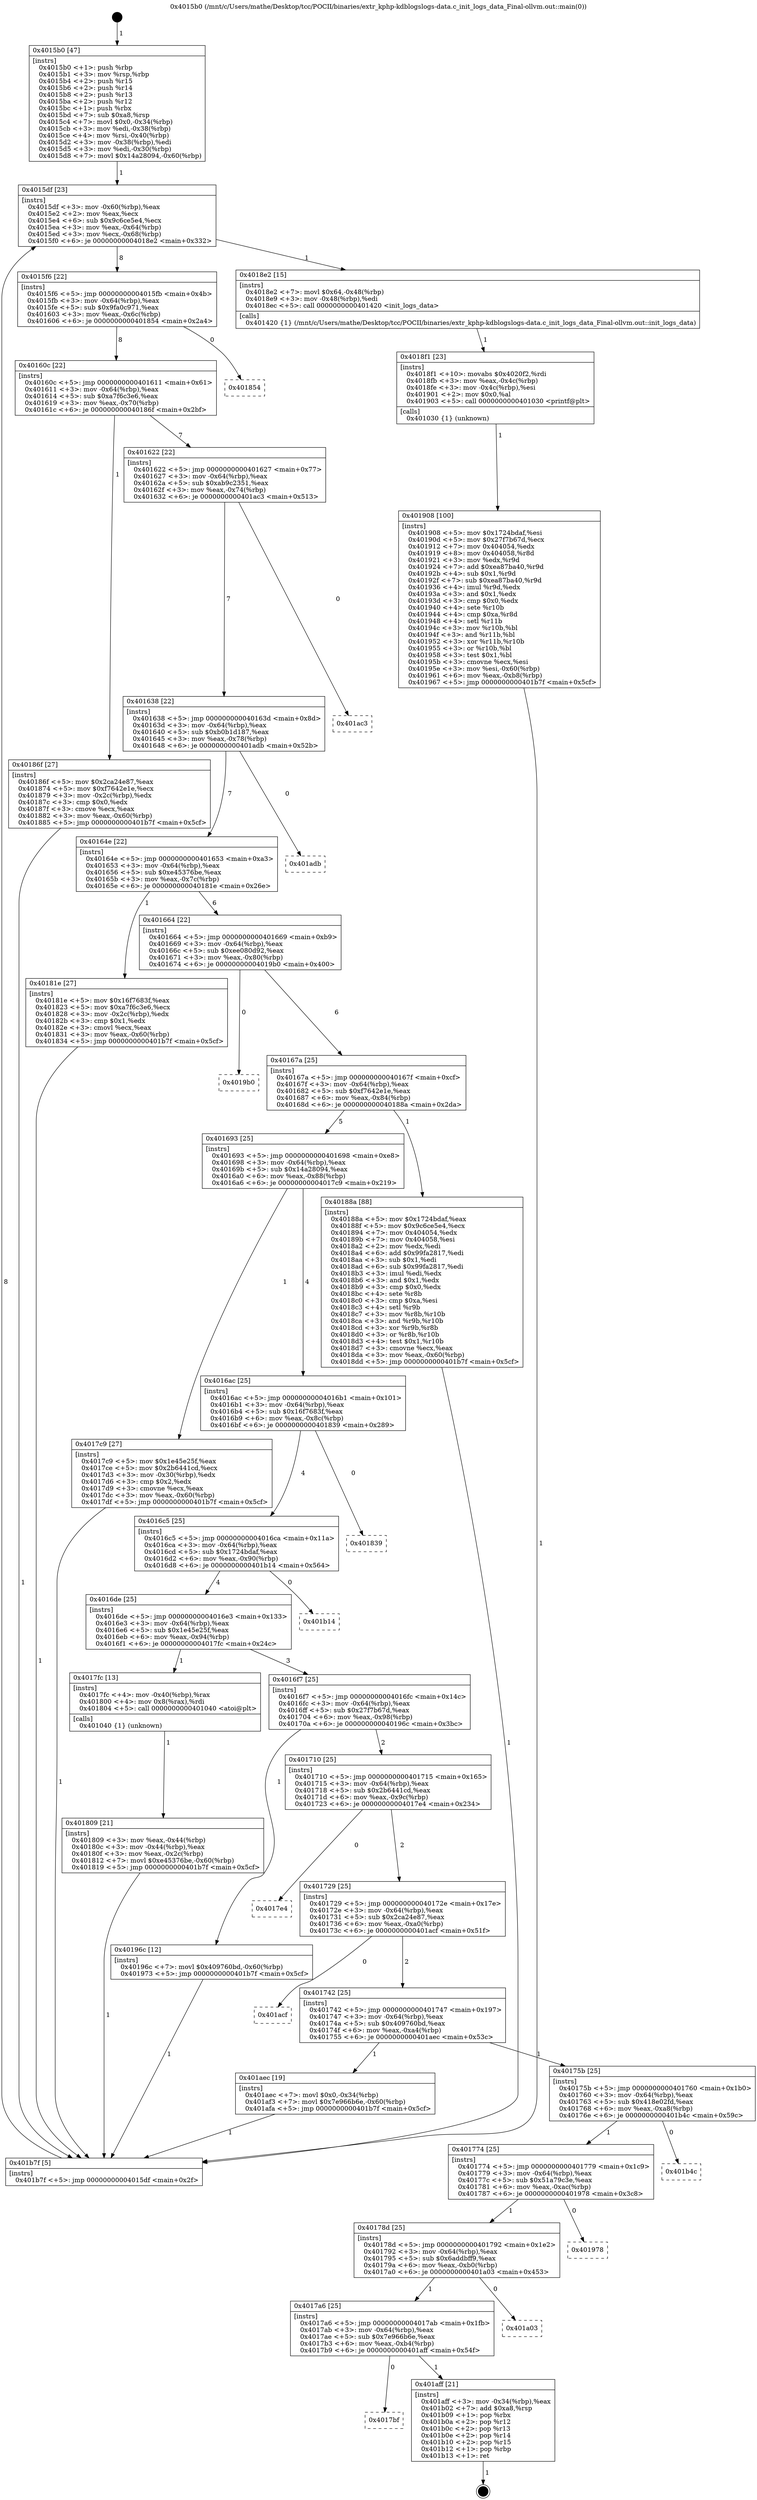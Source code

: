digraph "0x4015b0" {
  label = "0x4015b0 (/mnt/c/Users/mathe/Desktop/tcc/POCII/binaries/extr_kphp-kdblogslogs-data.c_init_logs_data_Final-ollvm.out::main(0))"
  labelloc = "t"
  node[shape=record]

  Entry [label="",width=0.3,height=0.3,shape=circle,fillcolor=black,style=filled]
  "0x4015df" [label="{
     0x4015df [23]\l
     | [instrs]\l
     &nbsp;&nbsp;0x4015df \<+3\>: mov -0x60(%rbp),%eax\l
     &nbsp;&nbsp;0x4015e2 \<+2\>: mov %eax,%ecx\l
     &nbsp;&nbsp;0x4015e4 \<+6\>: sub $0x9c6ce5e4,%ecx\l
     &nbsp;&nbsp;0x4015ea \<+3\>: mov %eax,-0x64(%rbp)\l
     &nbsp;&nbsp;0x4015ed \<+3\>: mov %ecx,-0x68(%rbp)\l
     &nbsp;&nbsp;0x4015f0 \<+6\>: je 00000000004018e2 \<main+0x332\>\l
  }"]
  "0x4018e2" [label="{
     0x4018e2 [15]\l
     | [instrs]\l
     &nbsp;&nbsp;0x4018e2 \<+7\>: movl $0x64,-0x48(%rbp)\l
     &nbsp;&nbsp;0x4018e9 \<+3\>: mov -0x48(%rbp),%edi\l
     &nbsp;&nbsp;0x4018ec \<+5\>: call 0000000000401420 \<init_logs_data\>\l
     | [calls]\l
     &nbsp;&nbsp;0x401420 \{1\} (/mnt/c/Users/mathe/Desktop/tcc/POCII/binaries/extr_kphp-kdblogslogs-data.c_init_logs_data_Final-ollvm.out::init_logs_data)\l
  }"]
  "0x4015f6" [label="{
     0x4015f6 [22]\l
     | [instrs]\l
     &nbsp;&nbsp;0x4015f6 \<+5\>: jmp 00000000004015fb \<main+0x4b\>\l
     &nbsp;&nbsp;0x4015fb \<+3\>: mov -0x64(%rbp),%eax\l
     &nbsp;&nbsp;0x4015fe \<+5\>: sub $0x9fa0c971,%eax\l
     &nbsp;&nbsp;0x401603 \<+3\>: mov %eax,-0x6c(%rbp)\l
     &nbsp;&nbsp;0x401606 \<+6\>: je 0000000000401854 \<main+0x2a4\>\l
  }"]
  Exit [label="",width=0.3,height=0.3,shape=circle,fillcolor=black,style=filled,peripheries=2]
  "0x401854" [label="{
     0x401854\l
  }", style=dashed]
  "0x40160c" [label="{
     0x40160c [22]\l
     | [instrs]\l
     &nbsp;&nbsp;0x40160c \<+5\>: jmp 0000000000401611 \<main+0x61\>\l
     &nbsp;&nbsp;0x401611 \<+3\>: mov -0x64(%rbp),%eax\l
     &nbsp;&nbsp;0x401614 \<+5\>: sub $0xa7f6c3e6,%eax\l
     &nbsp;&nbsp;0x401619 \<+3\>: mov %eax,-0x70(%rbp)\l
     &nbsp;&nbsp;0x40161c \<+6\>: je 000000000040186f \<main+0x2bf\>\l
  }"]
  "0x4017bf" [label="{
     0x4017bf\l
  }", style=dashed]
  "0x40186f" [label="{
     0x40186f [27]\l
     | [instrs]\l
     &nbsp;&nbsp;0x40186f \<+5\>: mov $0x2ca24e87,%eax\l
     &nbsp;&nbsp;0x401874 \<+5\>: mov $0xf7642e1e,%ecx\l
     &nbsp;&nbsp;0x401879 \<+3\>: mov -0x2c(%rbp),%edx\l
     &nbsp;&nbsp;0x40187c \<+3\>: cmp $0x0,%edx\l
     &nbsp;&nbsp;0x40187f \<+3\>: cmove %ecx,%eax\l
     &nbsp;&nbsp;0x401882 \<+3\>: mov %eax,-0x60(%rbp)\l
     &nbsp;&nbsp;0x401885 \<+5\>: jmp 0000000000401b7f \<main+0x5cf\>\l
  }"]
  "0x401622" [label="{
     0x401622 [22]\l
     | [instrs]\l
     &nbsp;&nbsp;0x401622 \<+5\>: jmp 0000000000401627 \<main+0x77\>\l
     &nbsp;&nbsp;0x401627 \<+3\>: mov -0x64(%rbp),%eax\l
     &nbsp;&nbsp;0x40162a \<+5\>: sub $0xab9c2351,%eax\l
     &nbsp;&nbsp;0x40162f \<+3\>: mov %eax,-0x74(%rbp)\l
     &nbsp;&nbsp;0x401632 \<+6\>: je 0000000000401ac3 \<main+0x513\>\l
  }"]
  "0x401aff" [label="{
     0x401aff [21]\l
     | [instrs]\l
     &nbsp;&nbsp;0x401aff \<+3\>: mov -0x34(%rbp),%eax\l
     &nbsp;&nbsp;0x401b02 \<+7\>: add $0xa8,%rsp\l
     &nbsp;&nbsp;0x401b09 \<+1\>: pop %rbx\l
     &nbsp;&nbsp;0x401b0a \<+2\>: pop %r12\l
     &nbsp;&nbsp;0x401b0c \<+2\>: pop %r13\l
     &nbsp;&nbsp;0x401b0e \<+2\>: pop %r14\l
     &nbsp;&nbsp;0x401b10 \<+2\>: pop %r15\l
     &nbsp;&nbsp;0x401b12 \<+1\>: pop %rbp\l
     &nbsp;&nbsp;0x401b13 \<+1\>: ret\l
  }"]
  "0x401ac3" [label="{
     0x401ac3\l
  }", style=dashed]
  "0x401638" [label="{
     0x401638 [22]\l
     | [instrs]\l
     &nbsp;&nbsp;0x401638 \<+5\>: jmp 000000000040163d \<main+0x8d\>\l
     &nbsp;&nbsp;0x40163d \<+3\>: mov -0x64(%rbp),%eax\l
     &nbsp;&nbsp;0x401640 \<+5\>: sub $0xb0b1d187,%eax\l
     &nbsp;&nbsp;0x401645 \<+3\>: mov %eax,-0x78(%rbp)\l
     &nbsp;&nbsp;0x401648 \<+6\>: je 0000000000401adb \<main+0x52b\>\l
  }"]
  "0x4017a6" [label="{
     0x4017a6 [25]\l
     | [instrs]\l
     &nbsp;&nbsp;0x4017a6 \<+5\>: jmp 00000000004017ab \<main+0x1fb\>\l
     &nbsp;&nbsp;0x4017ab \<+3\>: mov -0x64(%rbp),%eax\l
     &nbsp;&nbsp;0x4017ae \<+5\>: sub $0x7e966b6e,%eax\l
     &nbsp;&nbsp;0x4017b3 \<+6\>: mov %eax,-0xb4(%rbp)\l
     &nbsp;&nbsp;0x4017b9 \<+6\>: je 0000000000401aff \<main+0x54f\>\l
  }"]
  "0x401adb" [label="{
     0x401adb\l
  }", style=dashed]
  "0x40164e" [label="{
     0x40164e [22]\l
     | [instrs]\l
     &nbsp;&nbsp;0x40164e \<+5\>: jmp 0000000000401653 \<main+0xa3\>\l
     &nbsp;&nbsp;0x401653 \<+3\>: mov -0x64(%rbp),%eax\l
     &nbsp;&nbsp;0x401656 \<+5\>: sub $0xe45376be,%eax\l
     &nbsp;&nbsp;0x40165b \<+3\>: mov %eax,-0x7c(%rbp)\l
     &nbsp;&nbsp;0x40165e \<+6\>: je 000000000040181e \<main+0x26e\>\l
  }"]
  "0x401a03" [label="{
     0x401a03\l
  }", style=dashed]
  "0x40181e" [label="{
     0x40181e [27]\l
     | [instrs]\l
     &nbsp;&nbsp;0x40181e \<+5\>: mov $0x16f7683f,%eax\l
     &nbsp;&nbsp;0x401823 \<+5\>: mov $0xa7f6c3e6,%ecx\l
     &nbsp;&nbsp;0x401828 \<+3\>: mov -0x2c(%rbp),%edx\l
     &nbsp;&nbsp;0x40182b \<+3\>: cmp $0x1,%edx\l
     &nbsp;&nbsp;0x40182e \<+3\>: cmovl %ecx,%eax\l
     &nbsp;&nbsp;0x401831 \<+3\>: mov %eax,-0x60(%rbp)\l
     &nbsp;&nbsp;0x401834 \<+5\>: jmp 0000000000401b7f \<main+0x5cf\>\l
  }"]
  "0x401664" [label="{
     0x401664 [22]\l
     | [instrs]\l
     &nbsp;&nbsp;0x401664 \<+5\>: jmp 0000000000401669 \<main+0xb9\>\l
     &nbsp;&nbsp;0x401669 \<+3\>: mov -0x64(%rbp),%eax\l
     &nbsp;&nbsp;0x40166c \<+5\>: sub $0xee080d92,%eax\l
     &nbsp;&nbsp;0x401671 \<+3\>: mov %eax,-0x80(%rbp)\l
     &nbsp;&nbsp;0x401674 \<+6\>: je 00000000004019b0 \<main+0x400\>\l
  }"]
  "0x40178d" [label="{
     0x40178d [25]\l
     | [instrs]\l
     &nbsp;&nbsp;0x40178d \<+5\>: jmp 0000000000401792 \<main+0x1e2\>\l
     &nbsp;&nbsp;0x401792 \<+3\>: mov -0x64(%rbp),%eax\l
     &nbsp;&nbsp;0x401795 \<+5\>: sub $0x6addbff9,%eax\l
     &nbsp;&nbsp;0x40179a \<+6\>: mov %eax,-0xb0(%rbp)\l
     &nbsp;&nbsp;0x4017a0 \<+6\>: je 0000000000401a03 \<main+0x453\>\l
  }"]
  "0x4019b0" [label="{
     0x4019b0\l
  }", style=dashed]
  "0x40167a" [label="{
     0x40167a [25]\l
     | [instrs]\l
     &nbsp;&nbsp;0x40167a \<+5\>: jmp 000000000040167f \<main+0xcf\>\l
     &nbsp;&nbsp;0x40167f \<+3\>: mov -0x64(%rbp),%eax\l
     &nbsp;&nbsp;0x401682 \<+5\>: sub $0xf7642e1e,%eax\l
     &nbsp;&nbsp;0x401687 \<+6\>: mov %eax,-0x84(%rbp)\l
     &nbsp;&nbsp;0x40168d \<+6\>: je 000000000040188a \<main+0x2da\>\l
  }"]
  "0x401978" [label="{
     0x401978\l
  }", style=dashed]
  "0x40188a" [label="{
     0x40188a [88]\l
     | [instrs]\l
     &nbsp;&nbsp;0x40188a \<+5\>: mov $0x1724bdaf,%eax\l
     &nbsp;&nbsp;0x40188f \<+5\>: mov $0x9c6ce5e4,%ecx\l
     &nbsp;&nbsp;0x401894 \<+7\>: mov 0x404054,%edx\l
     &nbsp;&nbsp;0x40189b \<+7\>: mov 0x404058,%esi\l
     &nbsp;&nbsp;0x4018a2 \<+2\>: mov %edx,%edi\l
     &nbsp;&nbsp;0x4018a4 \<+6\>: add $0x99fa2817,%edi\l
     &nbsp;&nbsp;0x4018aa \<+3\>: sub $0x1,%edi\l
     &nbsp;&nbsp;0x4018ad \<+6\>: sub $0x99fa2817,%edi\l
     &nbsp;&nbsp;0x4018b3 \<+3\>: imul %edi,%edx\l
     &nbsp;&nbsp;0x4018b6 \<+3\>: and $0x1,%edx\l
     &nbsp;&nbsp;0x4018b9 \<+3\>: cmp $0x0,%edx\l
     &nbsp;&nbsp;0x4018bc \<+4\>: sete %r8b\l
     &nbsp;&nbsp;0x4018c0 \<+3\>: cmp $0xa,%esi\l
     &nbsp;&nbsp;0x4018c3 \<+4\>: setl %r9b\l
     &nbsp;&nbsp;0x4018c7 \<+3\>: mov %r8b,%r10b\l
     &nbsp;&nbsp;0x4018ca \<+3\>: and %r9b,%r10b\l
     &nbsp;&nbsp;0x4018cd \<+3\>: xor %r9b,%r8b\l
     &nbsp;&nbsp;0x4018d0 \<+3\>: or %r8b,%r10b\l
     &nbsp;&nbsp;0x4018d3 \<+4\>: test $0x1,%r10b\l
     &nbsp;&nbsp;0x4018d7 \<+3\>: cmovne %ecx,%eax\l
     &nbsp;&nbsp;0x4018da \<+3\>: mov %eax,-0x60(%rbp)\l
     &nbsp;&nbsp;0x4018dd \<+5\>: jmp 0000000000401b7f \<main+0x5cf\>\l
  }"]
  "0x401693" [label="{
     0x401693 [25]\l
     | [instrs]\l
     &nbsp;&nbsp;0x401693 \<+5\>: jmp 0000000000401698 \<main+0xe8\>\l
     &nbsp;&nbsp;0x401698 \<+3\>: mov -0x64(%rbp),%eax\l
     &nbsp;&nbsp;0x40169b \<+5\>: sub $0x14a28094,%eax\l
     &nbsp;&nbsp;0x4016a0 \<+6\>: mov %eax,-0x88(%rbp)\l
     &nbsp;&nbsp;0x4016a6 \<+6\>: je 00000000004017c9 \<main+0x219\>\l
  }"]
  "0x401774" [label="{
     0x401774 [25]\l
     | [instrs]\l
     &nbsp;&nbsp;0x401774 \<+5\>: jmp 0000000000401779 \<main+0x1c9\>\l
     &nbsp;&nbsp;0x401779 \<+3\>: mov -0x64(%rbp),%eax\l
     &nbsp;&nbsp;0x40177c \<+5\>: sub $0x51a79c3e,%eax\l
     &nbsp;&nbsp;0x401781 \<+6\>: mov %eax,-0xac(%rbp)\l
     &nbsp;&nbsp;0x401787 \<+6\>: je 0000000000401978 \<main+0x3c8\>\l
  }"]
  "0x4017c9" [label="{
     0x4017c9 [27]\l
     | [instrs]\l
     &nbsp;&nbsp;0x4017c9 \<+5\>: mov $0x1e45e25f,%eax\l
     &nbsp;&nbsp;0x4017ce \<+5\>: mov $0x2b6441cd,%ecx\l
     &nbsp;&nbsp;0x4017d3 \<+3\>: mov -0x30(%rbp),%edx\l
     &nbsp;&nbsp;0x4017d6 \<+3\>: cmp $0x2,%edx\l
     &nbsp;&nbsp;0x4017d9 \<+3\>: cmovne %ecx,%eax\l
     &nbsp;&nbsp;0x4017dc \<+3\>: mov %eax,-0x60(%rbp)\l
     &nbsp;&nbsp;0x4017df \<+5\>: jmp 0000000000401b7f \<main+0x5cf\>\l
  }"]
  "0x4016ac" [label="{
     0x4016ac [25]\l
     | [instrs]\l
     &nbsp;&nbsp;0x4016ac \<+5\>: jmp 00000000004016b1 \<main+0x101\>\l
     &nbsp;&nbsp;0x4016b1 \<+3\>: mov -0x64(%rbp),%eax\l
     &nbsp;&nbsp;0x4016b4 \<+5\>: sub $0x16f7683f,%eax\l
     &nbsp;&nbsp;0x4016b9 \<+6\>: mov %eax,-0x8c(%rbp)\l
     &nbsp;&nbsp;0x4016bf \<+6\>: je 0000000000401839 \<main+0x289\>\l
  }"]
  "0x401b7f" [label="{
     0x401b7f [5]\l
     | [instrs]\l
     &nbsp;&nbsp;0x401b7f \<+5\>: jmp 00000000004015df \<main+0x2f\>\l
  }"]
  "0x4015b0" [label="{
     0x4015b0 [47]\l
     | [instrs]\l
     &nbsp;&nbsp;0x4015b0 \<+1\>: push %rbp\l
     &nbsp;&nbsp;0x4015b1 \<+3\>: mov %rsp,%rbp\l
     &nbsp;&nbsp;0x4015b4 \<+2\>: push %r15\l
     &nbsp;&nbsp;0x4015b6 \<+2\>: push %r14\l
     &nbsp;&nbsp;0x4015b8 \<+2\>: push %r13\l
     &nbsp;&nbsp;0x4015ba \<+2\>: push %r12\l
     &nbsp;&nbsp;0x4015bc \<+1\>: push %rbx\l
     &nbsp;&nbsp;0x4015bd \<+7\>: sub $0xa8,%rsp\l
     &nbsp;&nbsp;0x4015c4 \<+7\>: movl $0x0,-0x34(%rbp)\l
     &nbsp;&nbsp;0x4015cb \<+3\>: mov %edi,-0x38(%rbp)\l
     &nbsp;&nbsp;0x4015ce \<+4\>: mov %rsi,-0x40(%rbp)\l
     &nbsp;&nbsp;0x4015d2 \<+3\>: mov -0x38(%rbp),%edi\l
     &nbsp;&nbsp;0x4015d5 \<+3\>: mov %edi,-0x30(%rbp)\l
     &nbsp;&nbsp;0x4015d8 \<+7\>: movl $0x14a28094,-0x60(%rbp)\l
  }"]
  "0x401b4c" [label="{
     0x401b4c\l
  }", style=dashed]
  "0x401839" [label="{
     0x401839\l
  }", style=dashed]
  "0x4016c5" [label="{
     0x4016c5 [25]\l
     | [instrs]\l
     &nbsp;&nbsp;0x4016c5 \<+5\>: jmp 00000000004016ca \<main+0x11a\>\l
     &nbsp;&nbsp;0x4016ca \<+3\>: mov -0x64(%rbp),%eax\l
     &nbsp;&nbsp;0x4016cd \<+5\>: sub $0x1724bdaf,%eax\l
     &nbsp;&nbsp;0x4016d2 \<+6\>: mov %eax,-0x90(%rbp)\l
     &nbsp;&nbsp;0x4016d8 \<+6\>: je 0000000000401b14 \<main+0x564\>\l
  }"]
  "0x40175b" [label="{
     0x40175b [25]\l
     | [instrs]\l
     &nbsp;&nbsp;0x40175b \<+5\>: jmp 0000000000401760 \<main+0x1b0\>\l
     &nbsp;&nbsp;0x401760 \<+3\>: mov -0x64(%rbp),%eax\l
     &nbsp;&nbsp;0x401763 \<+5\>: sub $0x418e02fd,%eax\l
     &nbsp;&nbsp;0x401768 \<+6\>: mov %eax,-0xa8(%rbp)\l
     &nbsp;&nbsp;0x40176e \<+6\>: je 0000000000401b4c \<main+0x59c\>\l
  }"]
  "0x401b14" [label="{
     0x401b14\l
  }", style=dashed]
  "0x4016de" [label="{
     0x4016de [25]\l
     | [instrs]\l
     &nbsp;&nbsp;0x4016de \<+5\>: jmp 00000000004016e3 \<main+0x133\>\l
     &nbsp;&nbsp;0x4016e3 \<+3\>: mov -0x64(%rbp),%eax\l
     &nbsp;&nbsp;0x4016e6 \<+5\>: sub $0x1e45e25f,%eax\l
     &nbsp;&nbsp;0x4016eb \<+6\>: mov %eax,-0x94(%rbp)\l
     &nbsp;&nbsp;0x4016f1 \<+6\>: je 00000000004017fc \<main+0x24c\>\l
  }"]
  "0x401aec" [label="{
     0x401aec [19]\l
     | [instrs]\l
     &nbsp;&nbsp;0x401aec \<+7\>: movl $0x0,-0x34(%rbp)\l
     &nbsp;&nbsp;0x401af3 \<+7\>: movl $0x7e966b6e,-0x60(%rbp)\l
     &nbsp;&nbsp;0x401afa \<+5\>: jmp 0000000000401b7f \<main+0x5cf\>\l
  }"]
  "0x4017fc" [label="{
     0x4017fc [13]\l
     | [instrs]\l
     &nbsp;&nbsp;0x4017fc \<+4\>: mov -0x40(%rbp),%rax\l
     &nbsp;&nbsp;0x401800 \<+4\>: mov 0x8(%rax),%rdi\l
     &nbsp;&nbsp;0x401804 \<+5\>: call 0000000000401040 \<atoi@plt\>\l
     | [calls]\l
     &nbsp;&nbsp;0x401040 \{1\} (unknown)\l
  }"]
  "0x4016f7" [label="{
     0x4016f7 [25]\l
     | [instrs]\l
     &nbsp;&nbsp;0x4016f7 \<+5\>: jmp 00000000004016fc \<main+0x14c\>\l
     &nbsp;&nbsp;0x4016fc \<+3\>: mov -0x64(%rbp),%eax\l
     &nbsp;&nbsp;0x4016ff \<+5\>: sub $0x27f7b67d,%eax\l
     &nbsp;&nbsp;0x401704 \<+6\>: mov %eax,-0x98(%rbp)\l
     &nbsp;&nbsp;0x40170a \<+6\>: je 000000000040196c \<main+0x3bc\>\l
  }"]
  "0x401809" [label="{
     0x401809 [21]\l
     | [instrs]\l
     &nbsp;&nbsp;0x401809 \<+3\>: mov %eax,-0x44(%rbp)\l
     &nbsp;&nbsp;0x40180c \<+3\>: mov -0x44(%rbp),%eax\l
     &nbsp;&nbsp;0x40180f \<+3\>: mov %eax,-0x2c(%rbp)\l
     &nbsp;&nbsp;0x401812 \<+7\>: movl $0xe45376be,-0x60(%rbp)\l
     &nbsp;&nbsp;0x401819 \<+5\>: jmp 0000000000401b7f \<main+0x5cf\>\l
  }"]
  "0x4018f1" [label="{
     0x4018f1 [23]\l
     | [instrs]\l
     &nbsp;&nbsp;0x4018f1 \<+10\>: movabs $0x4020f2,%rdi\l
     &nbsp;&nbsp;0x4018fb \<+3\>: mov %eax,-0x4c(%rbp)\l
     &nbsp;&nbsp;0x4018fe \<+3\>: mov -0x4c(%rbp),%esi\l
     &nbsp;&nbsp;0x401901 \<+2\>: mov $0x0,%al\l
     &nbsp;&nbsp;0x401903 \<+5\>: call 0000000000401030 \<printf@plt\>\l
     | [calls]\l
     &nbsp;&nbsp;0x401030 \{1\} (unknown)\l
  }"]
  "0x401908" [label="{
     0x401908 [100]\l
     | [instrs]\l
     &nbsp;&nbsp;0x401908 \<+5\>: mov $0x1724bdaf,%esi\l
     &nbsp;&nbsp;0x40190d \<+5\>: mov $0x27f7b67d,%ecx\l
     &nbsp;&nbsp;0x401912 \<+7\>: mov 0x404054,%edx\l
     &nbsp;&nbsp;0x401919 \<+8\>: mov 0x404058,%r8d\l
     &nbsp;&nbsp;0x401921 \<+3\>: mov %edx,%r9d\l
     &nbsp;&nbsp;0x401924 \<+7\>: add $0xea87ba40,%r9d\l
     &nbsp;&nbsp;0x40192b \<+4\>: sub $0x1,%r9d\l
     &nbsp;&nbsp;0x40192f \<+7\>: sub $0xea87ba40,%r9d\l
     &nbsp;&nbsp;0x401936 \<+4\>: imul %r9d,%edx\l
     &nbsp;&nbsp;0x40193a \<+3\>: and $0x1,%edx\l
     &nbsp;&nbsp;0x40193d \<+3\>: cmp $0x0,%edx\l
     &nbsp;&nbsp;0x401940 \<+4\>: sete %r10b\l
     &nbsp;&nbsp;0x401944 \<+4\>: cmp $0xa,%r8d\l
     &nbsp;&nbsp;0x401948 \<+4\>: setl %r11b\l
     &nbsp;&nbsp;0x40194c \<+3\>: mov %r10b,%bl\l
     &nbsp;&nbsp;0x40194f \<+3\>: and %r11b,%bl\l
     &nbsp;&nbsp;0x401952 \<+3\>: xor %r11b,%r10b\l
     &nbsp;&nbsp;0x401955 \<+3\>: or %r10b,%bl\l
     &nbsp;&nbsp;0x401958 \<+3\>: test $0x1,%bl\l
     &nbsp;&nbsp;0x40195b \<+3\>: cmovne %ecx,%esi\l
     &nbsp;&nbsp;0x40195e \<+3\>: mov %esi,-0x60(%rbp)\l
     &nbsp;&nbsp;0x401961 \<+6\>: mov %eax,-0xb8(%rbp)\l
     &nbsp;&nbsp;0x401967 \<+5\>: jmp 0000000000401b7f \<main+0x5cf\>\l
  }"]
  "0x401742" [label="{
     0x401742 [25]\l
     | [instrs]\l
     &nbsp;&nbsp;0x401742 \<+5\>: jmp 0000000000401747 \<main+0x197\>\l
     &nbsp;&nbsp;0x401747 \<+3\>: mov -0x64(%rbp),%eax\l
     &nbsp;&nbsp;0x40174a \<+5\>: sub $0x409760bd,%eax\l
     &nbsp;&nbsp;0x40174f \<+6\>: mov %eax,-0xa4(%rbp)\l
     &nbsp;&nbsp;0x401755 \<+6\>: je 0000000000401aec \<main+0x53c\>\l
  }"]
  "0x40196c" [label="{
     0x40196c [12]\l
     | [instrs]\l
     &nbsp;&nbsp;0x40196c \<+7\>: movl $0x409760bd,-0x60(%rbp)\l
     &nbsp;&nbsp;0x401973 \<+5\>: jmp 0000000000401b7f \<main+0x5cf\>\l
  }"]
  "0x401710" [label="{
     0x401710 [25]\l
     | [instrs]\l
     &nbsp;&nbsp;0x401710 \<+5\>: jmp 0000000000401715 \<main+0x165\>\l
     &nbsp;&nbsp;0x401715 \<+3\>: mov -0x64(%rbp),%eax\l
     &nbsp;&nbsp;0x401718 \<+5\>: sub $0x2b6441cd,%eax\l
     &nbsp;&nbsp;0x40171d \<+6\>: mov %eax,-0x9c(%rbp)\l
     &nbsp;&nbsp;0x401723 \<+6\>: je 00000000004017e4 \<main+0x234\>\l
  }"]
  "0x401acf" [label="{
     0x401acf\l
  }", style=dashed]
  "0x4017e4" [label="{
     0x4017e4\l
  }", style=dashed]
  "0x401729" [label="{
     0x401729 [25]\l
     | [instrs]\l
     &nbsp;&nbsp;0x401729 \<+5\>: jmp 000000000040172e \<main+0x17e\>\l
     &nbsp;&nbsp;0x40172e \<+3\>: mov -0x64(%rbp),%eax\l
     &nbsp;&nbsp;0x401731 \<+5\>: sub $0x2ca24e87,%eax\l
     &nbsp;&nbsp;0x401736 \<+6\>: mov %eax,-0xa0(%rbp)\l
     &nbsp;&nbsp;0x40173c \<+6\>: je 0000000000401acf \<main+0x51f\>\l
  }"]
  Entry -> "0x4015b0" [label=" 1"]
  "0x4015df" -> "0x4018e2" [label=" 1"]
  "0x4015df" -> "0x4015f6" [label=" 8"]
  "0x401aff" -> Exit [label=" 1"]
  "0x4015f6" -> "0x401854" [label=" 0"]
  "0x4015f6" -> "0x40160c" [label=" 8"]
  "0x4017a6" -> "0x4017bf" [label=" 0"]
  "0x40160c" -> "0x40186f" [label=" 1"]
  "0x40160c" -> "0x401622" [label=" 7"]
  "0x4017a6" -> "0x401aff" [label=" 1"]
  "0x401622" -> "0x401ac3" [label=" 0"]
  "0x401622" -> "0x401638" [label=" 7"]
  "0x40178d" -> "0x4017a6" [label=" 1"]
  "0x401638" -> "0x401adb" [label=" 0"]
  "0x401638" -> "0x40164e" [label=" 7"]
  "0x40178d" -> "0x401a03" [label=" 0"]
  "0x40164e" -> "0x40181e" [label=" 1"]
  "0x40164e" -> "0x401664" [label=" 6"]
  "0x401774" -> "0x40178d" [label=" 1"]
  "0x401664" -> "0x4019b0" [label=" 0"]
  "0x401664" -> "0x40167a" [label=" 6"]
  "0x401774" -> "0x401978" [label=" 0"]
  "0x40167a" -> "0x40188a" [label=" 1"]
  "0x40167a" -> "0x401693" [label=" 5"]
  "0x40175b" -> "0x401774" [label=" 1"]
  "0x401693" -> "0x4017c9" [label=" 1"]
  "0x401693" -> "0x4016ac" [label=" 4"]
  "0x4017c9" -> "0x401b7f" [label=" 1"]
  "0x4015b0" -> "0x4015df" [label=" 1"]
  "0x401b7f" -> "0x4015df" [label=" 8"]
  "0x40175b" -> "0x401b4c" [label=" 0"]
  "0x4016ac" -> "0x401839" [label=" 0"]
  "0x4016ac" -> "0x4016c5" [label=" 4"]
  "0x401aec" -> "0x401b7f" [label=" 1"]
  "0x4016c5" -> "0x401b14" [label=" 0"]
  "0x4016c5" -> "0x4016de" [label=" 4"]
  "0x401742" -> "0x40175b" [label=" 1"]
  "0x4016de" -> "0x4017fc" [label=" 1"]
  "0x4016de" -> "0x4016f7" [label=" 3"]
  "0x4017fc" -> "0x401809" [label=" 1"]
  "0x401809" -> "0x401b7f" [label=" 1"]
  "0x40181e" -> "0x401b7f" [label=" 1"]
  "0x40186f" -> "0x401b7f" [label=" 1"]
  "0x40188a" -> "0x401b7f" [label=" 1"]
  "0x4018e2" -> "0x4018f1" [label=" 1"]
  "0x4018f1" -> "0x401908" [label=" 1"]
  "0x401908" -> "0x401b7f" [label=" 1"]
  "0x401742" -> "0x401aec" [label=" 1"]
  "0x4016f7" -> "0x40196c" [label=" 1"]
  "0x4016f7" -> "0x401710" [label=" 2"]
  "0x40196c" -> "0x401b7f" [label=" 1"]
  "0x401729" -> "0x401742" [label=" 2"]
  "0x401710" -> "0x4017e4" [label=" 0"]
  "0x401710" -> "0x401729" [label=" 2"]
  "0x401729" -> "0x401acf" [label=" 0"]
}

